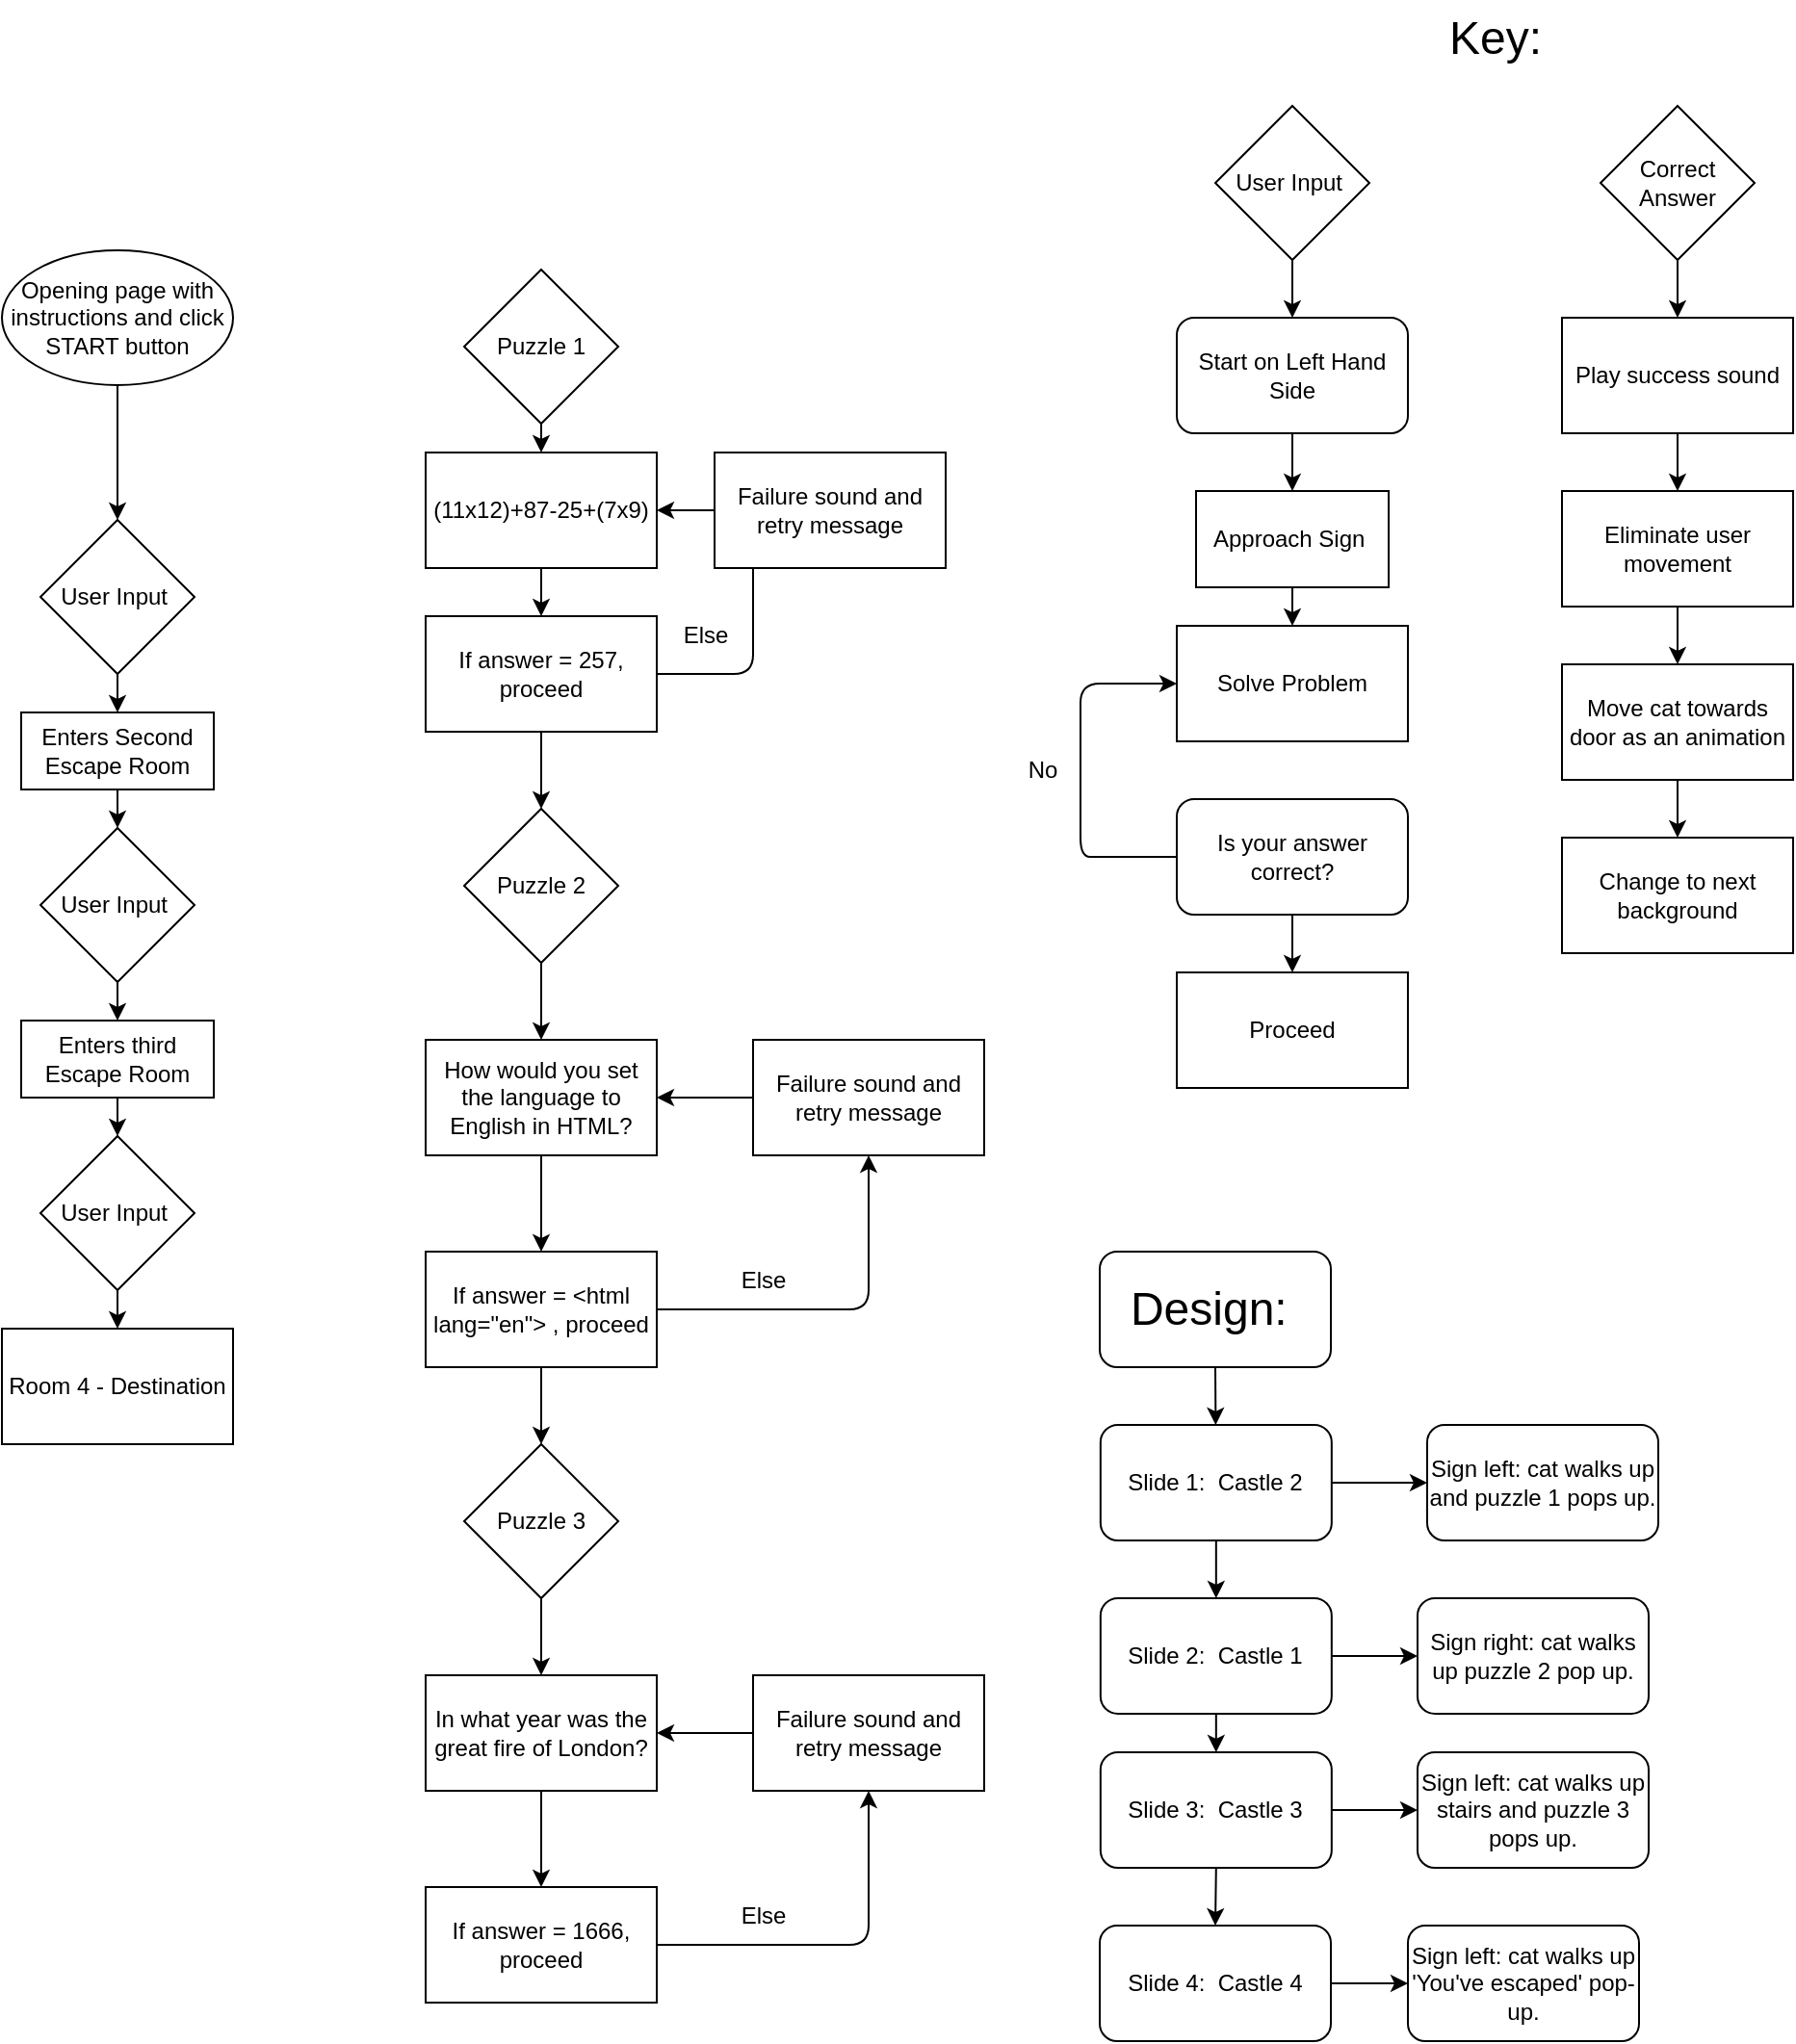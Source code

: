<mxfile>
    <diagram id="1DQ663w0j2SDg6Aq6oJM" name="Page-1">
        <mxGraphModel dx="1210" dy="1668" grid="1" gridSize="10" guides="1" tooltips="1" connect="1" arrows="1" fold="1" page="1" pageScale="1" pageWidth="850" pageHeight="1100" math="0" shadow="0">
            <root>
                <mxCell id="0"/>
                <mxCell id="1" parent="0"/>
                <mxCell id="4" style="edgeStyle=none;html=1;exitX=0.5;exitY=1;exitDx=0;exitDy=0;entryX=0.5;entryY=0;entryDx=0;entryDy=0;" parent="1" source="3" target="80" edge="1">
                    <mxGeometry relative="1" as="geometry">
                        <mxPoint x="60" y="90" as="targetPoint"/>
                    </mxGeometry>
                </mxCell>
                <mxCell id="3" value="Opening page with instructions and click START button" style="ellipse;whiteSpace=wrap;html=1;" parent="1" vertex="1">
                    <mxGeometry y="10" width="120" height="70" as="geometry"/>
                </mxCell>
                <mxCell id="79" style="edgeStyle=none;html=1;exitX=0.5;exitY=1;exitDx=0;exitDy=0;" parent="1" source="42" edge="1">
                    <mxGeometry relative="1" as="geometry">
                        <mxPoint x="670" y="45" as="targetPoint"/>
                    </mxGeometry>
                </mxCell>
                <mxCell id="62" value="" style="edgeStyle=none;html=1;" parent="1" source="63" edge="1">
                    <mxGeometry relative="1" as="geometry">
                        <mxPoint x="670" y="205" as="targetPoint"/>
                    </mxGeometry>
                </mxCell>
                <mxCell id="63" value="Approach Sign&amp;nbsp;" style="rounded=0;whiteSpace=wrap;html=1;" parent="1" vertex="1">
                    <mxGeometry x="620" y="135" width="100" height="50" as="geometry"/>
                </mxCell>
                <mxCell id="65" style="edgeStyle=none;html=1;exitX=0;exitY=0.5;exitDx=0;exitDy=0;entryX=0;entryY=0.5;entryDx=0;entryDy=0;" parent="1" source="66" target="67" edge="1">
                    <mxGeometry relative="1" as="geometry">
                        <mxPoint x="560" y="235" as="targetPoint"/>
                        <Array as="points">
                            <mxPoint x="580" y="325"/>
                            <mxPoint x="560" y="325"/>
                            <mxPoint x="560" y="285"/>
                            <mxPoint x="560" y="235"/>
                        </Array>
                    </mxGeometry>
                </mxCell>
                <mxCell id="89" style="edgeStyle=none;html=1;exitX=0.5;exitY=1;exitDx=0;exitDy=0;entryX=0.5;entryY=0;entryDx=0;entryDy=0;" parent="1" source="66" target="88" edge="1">
                    <mxGeometry relative="1" as="geometry"/>
                </mxCell>
                <mxCell id="66" value="Is your answer correct?" style="rounded=1;whiteSpace=wrap;html=1;" parent="1" vertex="1">
                    <mxGeometry x="610" y="295" width="120" height="60" as="geometry"/>
                </mxCell>
                <mxCell id="67" value="Solve Problem" style="rounded=0;whiteSpace=wrap;html=1;" parent="1" vertex="1">
                    <mxGeometry x="610" y="205" width="120" height="60" as="geometry"/>
                </mxCell>
                <mxCell id="90" style="edgeStyle=none;html=1;exitX=0.5;exitY=1;exitDx=0;exitDy=0;entryX=0.5;entryY=0;entryDx=0;entryDy=0;" parent="1" source="80" target="83" edge="1">
                    <mxGeometry relative="1" as="geometry"/>
                </mxCell>
                <mxCell id="80" value="User Input&amp;nbsp;" style="rhombus;whiteSpace=wrap;html=1;" parent="1" vertex="1">
                    <mxGeometry x="20" y="150" width="80" height="80" as="geometry"/>
                </mxCell>
                <mxCell id="82" style="edgeStyle=none;html=1;exitX=0.5;exitY=1;exitDx=0;exitDy=0;" parent="1" source="83" edge="1">
                    <mxGeometry relative="1" as="geometry">
                        <mxPoint x="60" y="310" as="targetPoint"/>
                    </mxGeometry>
                </mxCell>
                <mxCell id="83" value="Enters Second Escape Room" style="rounded=0;whiteSpace=wrap;html=1;" parent="1" vertex="1">
                    <mxGeometry x="10" y="250" width="100" height="40" as="geometry"/>
                </mxCell>
                <mxCell id="91" style="edgeStyle=none;html=1;exitX=0.5;exitY=1;exitDx=0;exitDy=0;entryX=0.5;entryY=0;entryDx=0;entryDy=0;" parent="1" source="84" target="86" edge="1">
                    <mxGeometry relative="1" as="geometry"/>
                </mxCell>
                <mxCell id="84" value="User Input&amp;nbsp;" style="rhombus;whiteSpace=wrap;html=1;" parent="1" vertex="1">
                    <mxGeometry x="20" y="310" width="80" height="80" as="geometry"/>
                </mxCell>
                <mxCell id="85" style="edgeStyle=none;html=1;exitX=0.5;exitY=1;exitDx=0;exitDy=0;" parent="1" source="86" edge="1">
                    <mxGeometry relative="1" as="geometry">
                        <mxPoint x="60" y="470" as="targetPoint"/>
                    </mxGeometry>
                </mxCell>
                <mxCell id="86" value="Enters third Escape Room" style="rounded=0;whiteSpace=wrap;html=1;" parent="1" vertex="1">
                    <mxGeometry x="10" y="410" width="100" height="40" as="geometry"/>
                </mxCell>
                <mxCell id="95" style="edgeStyle=none;html=1;exitX=0.5;exitY=1;exitDx=0;exitDy=0;entryX=0.5;entryY=0;entryDx=0;entryDy=0;" parent="1" source="87" target="94" edge="1">
                    <mxGeometry relative="1" as="geometry"/>
                </mxCell>
                <mxCell id="87" value="User Input&amp;nbsp;" style="rhombus;whiteSpace=wrap;html=1;" parent="1" vertex="1">
                    <mxGeometry x="20" y="470" width="80" height="80" as="geometry"/>
                </mxCell>
                <mxCell id="42" value="User Input&amp;nbsp;" style="rhombus;whiteSpace=wrap;html=1;" parent="1" vertex="1">
                    <mxGeometry x="630" y="-65" width="80" height="80" as="geometry"/>
                </mxCell>
                <mxCell id="60" value="No" style="text;html=1;align=center;verticalAlign=middle;resizable=0;points=[];autosize=1;strokeColor=none;fillColor=none;" parent="1" vertex="1">
                    <mxGeometry x="520" y="265" width="40" height="30" as="geometry"/>
                </mxCell>
                <mxCell id="94" value="Room 4 - Destination" style="rounded=0;whiteSpace=wrap;html=1;" parent="1" vertex="1">
                    <mxGeometry y="570" width="120" height="60" as="geometry"/>
                </mxCell>
                <mxCell id="99" style="edgeStyle=none;html=1;exitX=0.5;exitY=1;exitDx=0;exitDy=0;entryX=0.5;entryY=0;entryDx=0;entryDy=0;" parent="1" source="97" target="98" edge="1">
                    <mxGeometry relative="1" as="geometry"/>
                </mxCell>
                <mxCell id="97" value="Puzzle 1" style="rhombus;whiteSpace=wrap;html=1;" parent="1" vertex="1">
                    <mxGeometry x="240" y="20" width="80" height="80" as="geometry"/>
                </mxCell>
                <mxCell id="101" style="edgeStyle=none;html=1;exitX=0.5;exitY=1;exitDx=0;exitDy=0;entryX=0.5;entryY=0;entryDx=0;entryDy=0;" parent="1" source="98" target="100" edge="1">
                    <mxGeometry relative="1" as="geometry"/>
                </mxCell>
                <mxCell id="98" value="(11x12)+87-25+(7x9)" style="rounded=0;whiteSpace=wrap;html=1;" parent="1" vertex="1">
                    <mxGeometry x="220" y="115" width="120" height="60" as="geometry"/>
                </mxCell>
                <mxCell id="104" style="edgeStyle=none;html=1;exitX=1;exitY=0.5;exitDx=0;exitDy=0;entryX=0.5;entryY=1;entryDx=0;entryDy=0;" parent="1" source="100" target="103" edge="1">
                    <mxGeometry relative="1" as="geometry">
                        <Array as="points">
                            <mxPoint x="390" y="230"/>
                            <mxPoint x="390" y="150"/>
                        </Array>
                    </mxGeometry>
                </mxCell>
                <mxCell id="121" style="edgeStyle=none;html=1;exitX=0.5;exitY=1;exitDx=0;exitDy=0;entryX=0.5;entryY=0;entryDx=0;entryDy=0;" parent="1" source="100" target="113" edge="1">
                    <mxGeometry relative="1" as="geometry"/>
                </mxCell>
                <mxCell id="100" value="If answer = 257, proceed" style="rounded=0;whiteSpace=wrap;html=1;" parent="1" vertex="1">
                    <mxGeometry x="220" y="200" width="120" height="60" as="geometry"/>
                </mxCell>
                <mxCell id="111" style="edgeStyle=none;html=1;exitX=0;exitY=0.5;exitDx=0;exitDy=0;entryX=1;entryY=0.5;entryDx=0;entryDy=0;" parent="1" source="103" target="98" edge="1">
                    <mxGeometry relative="1" as="geometry"/>
                </mxCell>
                <mxCell id="103" value="Failure sound and retry message" style="rounded=0;whiteSpace=wrap;html=1;" parent="1" vertex="1">
                    <mxGeometry x="370" y="115" width="120" height="60" as="geometry"/>
                </mxCell>
                <mxCell id="106" value="Else" style="text;html=1;align=center;verticalAlign=middle;resizable=0;points=[];autosize=1;strokeColor=none;fillColor=none;" parent="1" vertex="1">
                    <mxGeometry x="340" y="195" width="50" height="30" as="geometry"/>
                </mxCell>
                <mxCell id="88" value="Proceed&lt;br&gt;" style="rounded=0;whiteSpace=wrap;html=1;" parent="1" vertex="1">
                    <mxGeometry x="610" y="385" width="120" height="60" as="geometry"/>
                </mxCell>
                <mxCell id="112" style="edgeStyle=none;html=1;exitX=0.5;exitY=1;exitDx=0;exitDy=0;entryX=0.5;entryY=0;entryDx=0;entryDy=0;" parent="1" source="113" target="115" edge="1">
                    <mxGeometry relative="1" as="geometry"/>
                </mxCell>
                <mxCell id="113" value="Puzzle 2" style="rhombus;whiteSpace=wrap;html=1;" parent="1" vertex="1">
                    <mxGeometry x="240" y="300" width="80" height="80" as="geometry"/>
                </mxCell>
                <mxCell id="114" style="edgeStyle=none;html=1;exitX=0.5;exitY=1;exitDx=0;exitDy=0;entryX=0.5;entryY=0;entryDx=0;entryDy=0;" parent="1" source="115" target="117" edge="1">
                    <mxGeometry relative="1" as="geometry"/>
                </mxCell>
                <mxCell id="115" value="How would you set the language to English in HTML?" style="rounded=0;whiteSpace=wrap;html=1;" parent="1" vertex="1">
                    <mxGeometry x="220" y="420" width="120" height="60" as="geometry"/>
                </mxCell>
                <mxCell id="116" style="edgeStyle=none;html=1;exitX=1;exitY=0.5;exitDx=0;exitDy=0;entryX=0.5;entryY=1;entryDx=0;entryDy=0;" parent="1" source="117" target="119" edge="1">
                    <mxGeometry relative="1" as="geometry">
                        <Array as="points">
                            <mxPoint x="450" y="560"/>
                        </Array>
                    </mxGeometry>
                </mxCell>
                <mxCell id="131" style="edgeStyle=none;html=1;exitX=0.5;exitY=1;exitDx=0;exitDy=0;entryX=0.5;entryY=0;entryDx=0;entryDy=0;" parent="1" source="117" target="123" edge="1">
                    <mxGeometry relative="1" as="geometry"/>
                </mxCell>
                <mxCell id="117" value="If answer = &amp;lt;html lang=&quot;en&quot;&amp;gt; , proceed" style="rounded=0;whiteSpace=wrap;html=1;" parent="1" vertex="1">
                    <mxGeometry x="220" y="530" width="120" height="60" as="geometry"/>
                </mxCell>
                <mxCell id="118" style="edgeStyle=none;html=1;exitX=0;exitY=0.5;exitDx=0;exitDy=0;entryX=1;entryY=0.5;entryDx=0;entryDy=0;" parent="1" source="119" target="115" edge="1">
                    <mxGeometry relative="1" as="geometry"/>
                </mxCell>
                <mxCell id="119" value="Failure sound and retry message" style="rounded=0;whiteSpace=wrap;html=1;" parent="1" vertex="1">
                    <mxGeometry x="390" y="420" width="120" height="60" as="geometry"/>
                </mxCell>
                <mxCell id="120" value="Else" style="text;html=1;align=center;verticalAlign=middle;resizable=0;points=[];autosize=1;strokeColor=none;fillColor=none;" parent="1" vertex="1">
                    <mxGeometry x="370" y="530" width="50" height="30" as="geometry"/>
                </mxCell>
                <mxCell id="122" style="edgeStyle=none;html=1;exitX=0.5;exitY=1;exitDx=0;exitDy=0;entryX=0.5;entryY=0;entryDx=0;entryDy=0;" parent="1" source="123" target="125" edge="1">
                    <mxGeometry relative="1" as="geometry"/>
                </mxCell>
                <mxCell id="123" value="Puzzle 3" style="rhombus;whiteSpace=wrap;html=1;" parent="1" vertex="1">
                    <mxGeometry x="240" y="630" width="80" height="80" as="geometry"/>
                </mxCell>
                <mxCell id="124" style="edgeStyle=none;html=1;exitX=0.5;exitY=1;exitDx=0;exitDy=0;entryX=0.5;entryY=0;entryDx=0;entryDy=0;" parent="1" source="125" target="127" edge="1">
                    <mxGeometry relative="1" as="geometry"/>
                </mxCell>
                <mxCell id="125" value="In what year was the great fire of London?" style="rounded=0;whiteSpace=wrap;html=1;" parent="1" vertex="1">
                    <mxGeometry x="220" y="750" width="120" height="60" as="geometry"/>
                </mxCell>
                <mxCell id="126" style="edgeStyle=none;html=1;exitX=1;exitY=0.5;exitDx=0;exitDy=0;entryX=0.5;entryY=1;entryDx=0;entryDy=0;" parent="1" source="127" target="129" edge="1">
                    <mxGeometry relative="1" as="geometry">
                        <Array as="points">
                            <mxPoint x="450" y="890"/>
                        </Array>
                    </mxGeometry>
                </mxCell>
                <mxCell id="127" value="If answer = 1666, proceed" style="rounded=0;whiteSpace=wrap;html=1;" parent="1" vertex="1">
                    <mxGeometry x="220" y="860" width="120" height="60" as="geometry"/>
                </mxCell>
                <mxCell id="128" style="edgeStyle=none;html=1;exitX=0;exitY=0.5;exitDx=0;exitDy=0;entryX=1;entryY=0.5;entryDx=0;entryDy=0;" parent="1" source="129" target="125" edge="1">
                    <mxGeometry relative="1" as="geometry"/>
                </mxCell>
                <mxCell id="129" value="Failure sound and retry message" style="rounded=0;whiteSpace=wrap;html=1;" parent="1" vertex="1">
                    <mxGeometry x="390" y="750" width="120" height="60" as="geometry"/>
                </mxCell>
                <mxCell id="130" value="Else" style="text;html=1;align=center;verticalAlign=middle;resizable=0;points=[];autosize=1;strokeColor=none;fillColor=none;" parent="1" vertex="1">
                    <mxGeometry x="370" y="860" width="50" height="30" as="geometry"/>
                </mxCell>
                <mxCell id="136" style="edgeStyle=none;html=1;exitX=0.5;exitY=1;exitDx=0;exitDy=0;entryX=0.5;entryY=0;entryDx=0;entryDy=0;" parent="1" source="132" target="133" edge="1">
                    <mxGeometry relative="1" as="geometry"/>
                </mxCell>
                <mxCell id="132" value="Correct Answer" style="rhombus;whiteSpace=wrap;html=1;" parent="1" vertex="1">
                    <mxGeometry x="830" y="-65" width="80" height="80" as="geometry"/>
                </mxCell>
                <mxCell id="137" style="edgeStyle=none;html=1;exitX=0.5;exitY=1;exitDx=0;exitDy=0;" parent="1" source="133" edge="1">
                    <mxGeometry relative="1" as="geometry">
                        <mxPoint x="870" y="135" as="targetPoint"/>
                    </mxGeometry>
                </mxCell>
                <mxCell id="133" value="Play success sound" style="rounded=0;whiteSpace=wrap;html=1;" parent="1" vertex="1">
                    <mxGeometry x="810" y="45" width="120" height="60" as="geometry"/>
                </mxCell>
                <mxCell id="135" style="edgeStyle=none;html=1;exitX=0.5;exitY=1;exitDx=0;exitDy=0;entryX=0.5;entryY=0;entryDx=0;entryDy=0;" parent="1" source="134" target="63" edge="1">
                    <mxGeometry relative="1" as="geometry"/>
                </mxCell>
                <mxCell id="134" value="Start on Left Hand Side" style="rounded=1;whiteSpace=wrap;html=1;" parent="1" vertex="1">
                    <mxGeometry x="610" y="45" width="120" height="60" as="geometry"/>
                </mxCell>
                <mxCell id="139" style="edgeStyle=none;html=1;exitX=0.5;exitY=1;exitDx=0;exitDy=0;" parent="1" source="138" edge="1">
                    <mxGeometry relative="1" as="geometry">
                        <mxPoint x="870" y="225" as="targetPoint"/>
                    </mxGeometry>
                </mxCell>
                <mxCell id="138" value="Eliminate user movement" style="rounded=0;whiteSpace=wrap;html=1;" parent="1" vertex="1">
                    <mxGeometry x="810" y="135" width="120" height="60" as="geometry"/>
                </mxCell>
                <mxCell id="142" style="edgeStyle=none;html=1;exitX=0.5;exitY=1;exitDx=0;exitDy=0;entryX=0.5;entryY=0;entryDx=0;entryDy=0;" parent="1" source="140" target="141" edge="1">
                    <mxGeometry relative="1" as="geometry"/>
                </mxCell>
                <mxCell id="140" value="Move cat towards door as an animation" style="rounded=0;whiteSpace=wrap;html=1;" parent="1" vertex="1">
                    <mxGeometry x="810" y="225" width="120" height="60" as="geometry"/>
                </mxCell>
                <mxCell id="141" value="Change to next background" style="rounded=0;whiteSpace=wrap;html=1;" parent="1" vertex="1">
                    <mxGeometry x="810" y="315" width="120" height="60" as="geometry"/>
                </mxCell>
                <mxCell id="144" style="edgeStyle=none;html=1;exitX=0.5;exitY=1;exitDx=0;exitDy=0;" edge="1" parent="1" source="143" target="145">
                    <mxGeometry relative="1" as="geometry">
                        <mxPoint x="630.412" y="630" as="targetPoint"/>
                    </mxGeometry>
                </mxCell>
                <mxCell id="143" value="&lt;font style=&quot;font-size: 24px;&quot;&gt;Design:&amp;nbsp;&lt;/font&gt;" style="rounded=1;whiteSpace=wrap;html=1;" vertex="1" parent="1">
                    <mxGeometry x="570" y="530" width="120" height="60" as="geometry"/>
                </mxCell>
                <mxCell id="149" style="edgeStyle=none;html=1;exitX=0.5;exitY=1;exitDx=0;exitDy=0;entryX=0.5;entryY=0;entryDx=0;entryDy=0;" edge="1" parent="1" source="145" target="146">
                    <mxGeometry relative="1" as="geometry"/>
                </mxCell>
                <mxCell id="157" style="edgeStyle=none;html=1;exitX=1;exitY=0.5;exitDx=0;exitDy=0;entryX=0;entryY=0.5;entryDx=0;entryDy=0;fontSize=24;" edge="1" parent="1" source="145" target="152">
                    <mxGeometry relative="1" as="geometry"/>
                </mxCell>
                <mxCell id="145" value="Slide 1:&amp;nbsp; Castle 2" style="rounded=1;whiteSpace=wrap;html=1;" vertex="1" parent="1">
                    <mxGeometry x="570.412" y="620" width="120" height="60" as="geometry"/>
                </mxCell>
                <mxCell id="150" style="edgeStyle=none;html=1;exitX=0.5;exitY=1;exitDx=0;exitDy=0;entryX=0.5;entryY=0;entryDx=0;entryDy=0;" edge="1" parent="1" source="146" target="147">
                    <mxGeometry relative="1" as="geometry"/>
                </mxCell>
                <mxCell id="158" style="edgeStyle=none;html=1;exitX=1;exitY=0.5;exitDx=0;exitDy=0;entryX=0;entryY=0.5;entryDx=0;entryDy=0;fontSize=24;" edge="1" parent="1" source="146" target="153">
                    <mxGeometry relative="1" as="geometry"/>
                </mxCell>
                <mxCell id="146" value="Slide 2:&amp;nbsp; Castle 1" style="rounded=1;whiteSpace=wrap;html=1;" vertex="1" parent="1">
                    <mxGeometry x="570.412" y="710" width="120" height="60" as="geometry"/>
                </mxCell>
                <mxCell id="151" style="edgeStyle=none;html=1;exitX=0.5;exitY=1;exitDx=0;exitDy=0;entryX=0.5;entryY=0;entryDx=0;entryDy=0;" edge="1" parent="1" source="147" target="148">
                    <mxGeometry relative="1" as="geometry"/>
                </mxCell>
                <mxCell id="159" style="edgeStyle=none;html=1;exitX=1;exitY=0.5;exitDx=0;exitDy=0;entryX=0;entryY=0.5;entryDx=0;entryDy=0;fontSize=24;" edge="1" parent="1" source="147" target="154">
                    <mxGeometry relative="1" as="geometry"/>
                </mxCell>
                <mxCell id="147" value="Slide 3:&amp;nbsp; Castle 3" style="rounded=1;whiteSpace=wrap;html=1;" vertex="1" parent="1">
                    <mxGeometry x="570.412" y="790" width="120" height="60" as="geometry"/>
                </mxCell>
                <mxCell id="160" style="edgeStyle=none;html=1;exitX=1;exitY=0.5;exitDx=0;exitDy=0;fontSize=24;" edge="1" parent="1" source="148" target="155">
                    <mxGeometry relative="1" as="geometry"/>
                </mxCell>
                <mxCell id="148" value="Slide 4:&amp;nbsp; Castle 4" style="rounded=1;whiteSpace=wrap;html=1;" vertex="1" parent="1">
                    <mxGeometry x="570.002" y="880" width="120" height="60" as="geometry"/>
                </mxCell>
                <mxCell id="152" value="Sign left: cat walks up and puzzle 1 pops up." style="rounded=1;whiteSpace=wrap;html=1;" vertex="1" parent="1">
                    <mxGeometry x="740" y="620" width="120" height="60" as="geometry"/>
                </mxCell>
                <mxCell id="153" value="Sign right: cat walks up puzzle 2 pop up." style="rounded=1;whiteSpace=wrap;html=1;" vertex="1" parent="1">
                    <mxGeometry x="735" y="710" width="120" height="60" as="geometry"/>
                </mxCell>
                <mxCell id="154" value="Sign left: cat walks up stairs and puzzle 3 pops up." style="rounded=1;whiteSpace=wrap;html=1;" vertex="1" parent="1">
                    <mxGeometry x="735" y="790" width="120" height="60" as="geometry"/>
                </mxCell>
                <mxCell id="155" value="Sign left: cat walks up 'You've escaped' pop-up." style="rounded=1;whiteSpace=wrap;html=1;" vertex="1" parent="1">
                    <mxGeometry x="730" y="880" width="120" height="60" as="geometry"/>
                </mxCell>
                <mxCell id="156" value="&lt;font style=&quot;font-size: 24px;&quot;&gt;Key:&lt;/font&gt;" style="text;html=1;align=center;verticalAlign=middle;resizable=0;points=[];autosize=1;strokeColor=none;fillColor=none;" vertex="1" parent="1">
                    <mxGeometry x="740" y="-120" width="70" height="40" as="geometry"/>
                </mxCell>
            </root>
        </mxGraphModel>
    </diagram>
</mxfile>